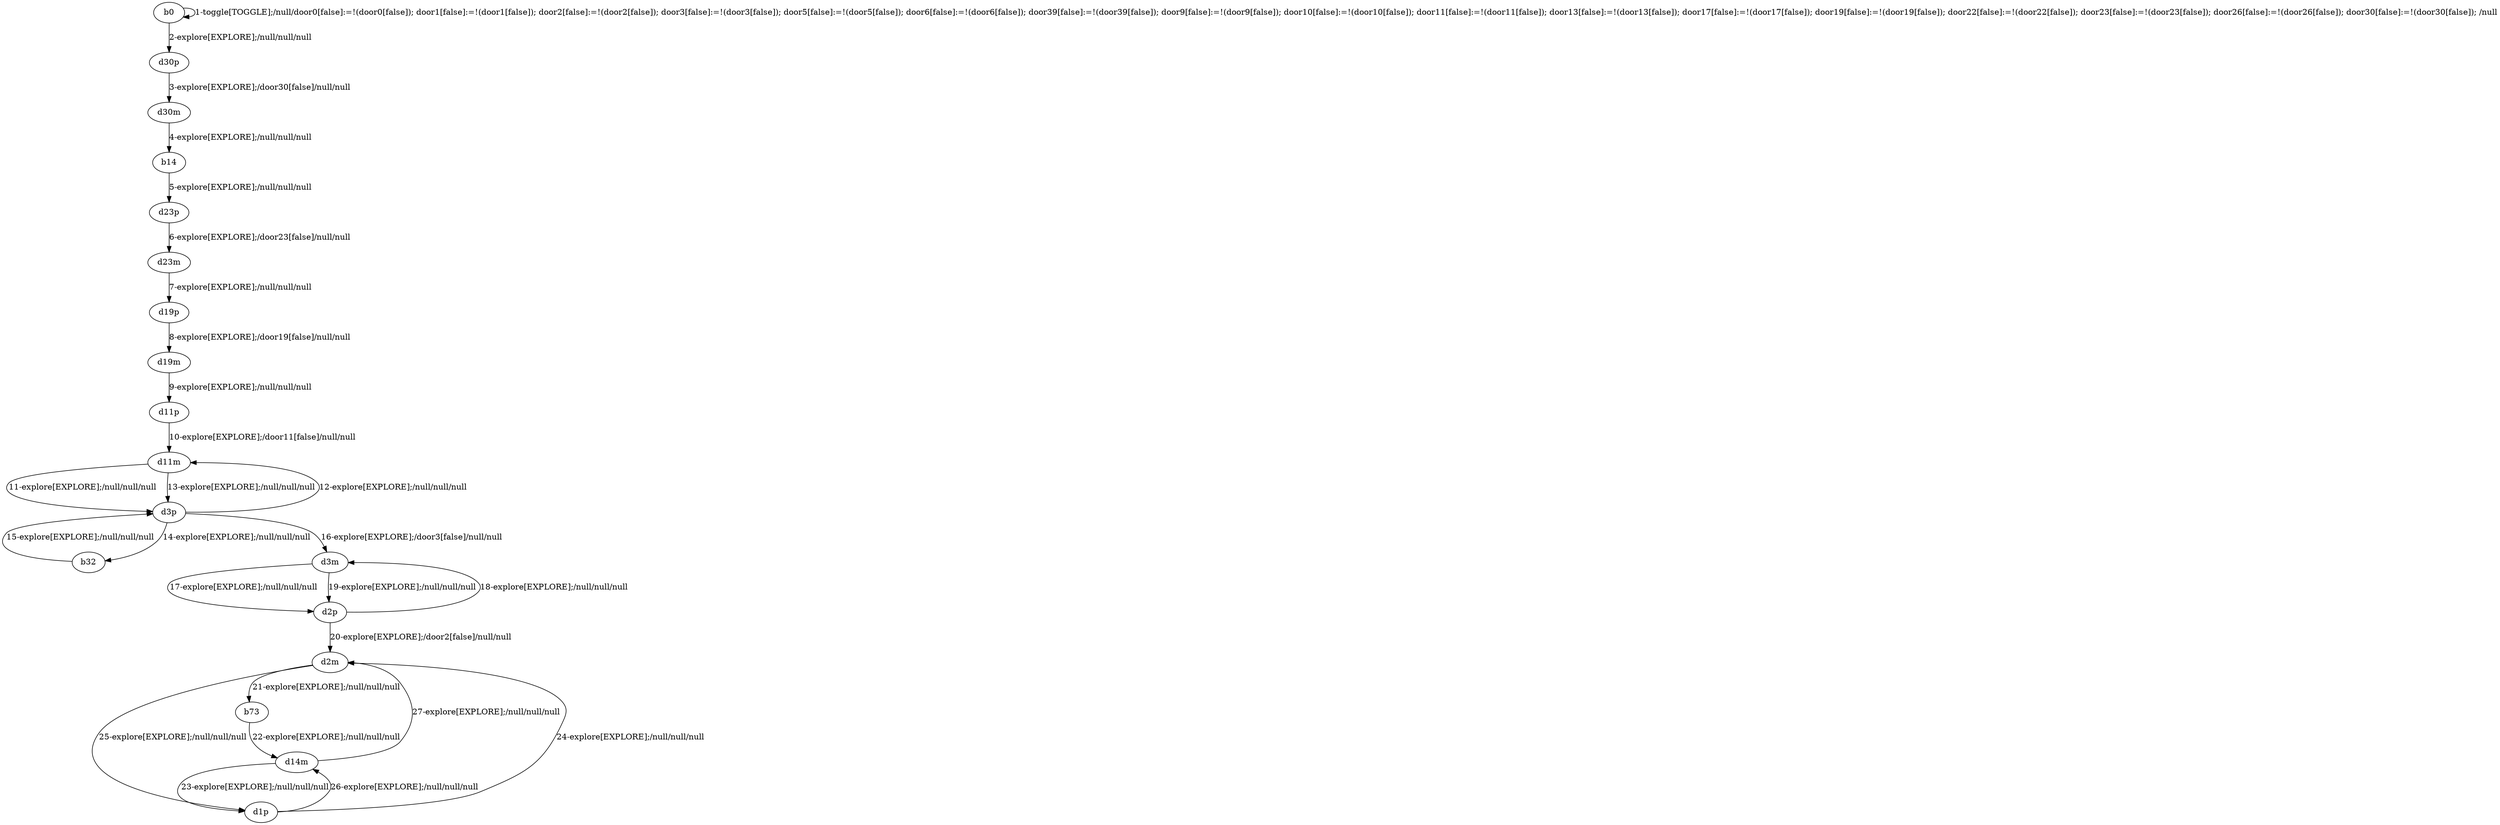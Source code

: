 # Total number of goals covered by this test: 1
# d14m --> d2m

digraph g {
"b0" -> "b0" [label = "1-toggle[TOGGLE];/null/door0[false]:=!(door0[false]); door1[false]:=!(door1[false]); door2[false]:=!(door2[false]); door3[false]:=!(door3[false]); door5[false]:=!(door5[false]); door6[false]:=!(door6[false]); door39[false]:=!(door39[false]); door9[false]:=!(door9[false]); door10[false]:=!(door10[false]); door11[false]:=!(door11[false]); door13[false]:=!(door13[false]); door17[false]:=!(door17[false]); door19[false]:=!(door19[false]); door22[false]:=!(door22[false]); door23[false]:=!(door23[false]); door26[false]:=!(door26[false]); door30[false]:=!(door30[false]); /null"];
"b0" -> "d30p" [label = "2-explore[EXPLORE];/null/null/null"];
"d30p" -> "d30m" [label = "3-explore[EXPLORE];/door30[false]/null/null"];
"d30m" -> "b14" [label = "4-explore[EXPLORE];/null/null/null"];
"b14" -> "d23p" [label = "5-explore[EXPLORE];/null/null/null"];
"d23p" -> "d23m" [label = "6-explore[EXPLORE];/door23[false]/null/null"];
"d23m" -> "d19p" [label = "7-explore[EXPLORE];/null/null/null"];
"d19p" -> "d19m" [label = "8-explore[EXPLORE];/door19[false]/null/null"];
"d19m" -> "d11p" [label = "9-explore[EXPLORE];/null/null/null"];
"d11p" -> "d11m" [label = "10-explore[EXPLORE];/door11[false]/null/null"];
"d11m" -> "d3p" [label = "11-explore[EXPLORE];/null/null/null"];
"d3p" -> "d11m" [label = "12-explore[EXPLORE];/null/null/null"];
"d11m" -> "d3p" [label = "13-explore[EXPLORE];/null/null/null"];
"d3p" -> "b32" [label = "14-explore[EXPLORE];/null/null/null"];
"b32" -> "d3p" [label = "15-explore[EXPLORE];/null/null/null"];
"d3p" -> "d3m" [label = "16-explore[EXPLORE];/door3[false]/null/null"];
"d3m" -> "d2p" [label = "17-explore[EXPLORE];/null/null/null"];
"d2p" -> "d3m" [label = "18-explore[EXPLORE];/null/null/null"];
"d3m" -> "d2p" [label = "19-explore[EXPLORE];/null/null/null"];
"d2p" -> "d2m" [label = "20-explore[EXPLORE];/door2[false]/null/null"];
"d2m" -> "b73" [label = "21-explore[EXPLORE];/null/null/null"];
"b73" -> "d14m" [label = "22-explore[EXPLORE];/null/null/null"];
"d14m" -> "d1p" [label = "23-explore[EXPLORE];/null/null/null"];
"d1p" -> "d2m" [label = "24-explore[EXPLORE];/null/null/null"];
"d2m" -> "d1p" [label = "25-explore[EXPLORE];/null/null/null"];
"d1p" -> "d14m" [label = "26-explore[EXPLORE];/null/null/null"];
"d14m" -> "d2m" [label = "27-explore[EXPLORE];/null/null/null"];
}